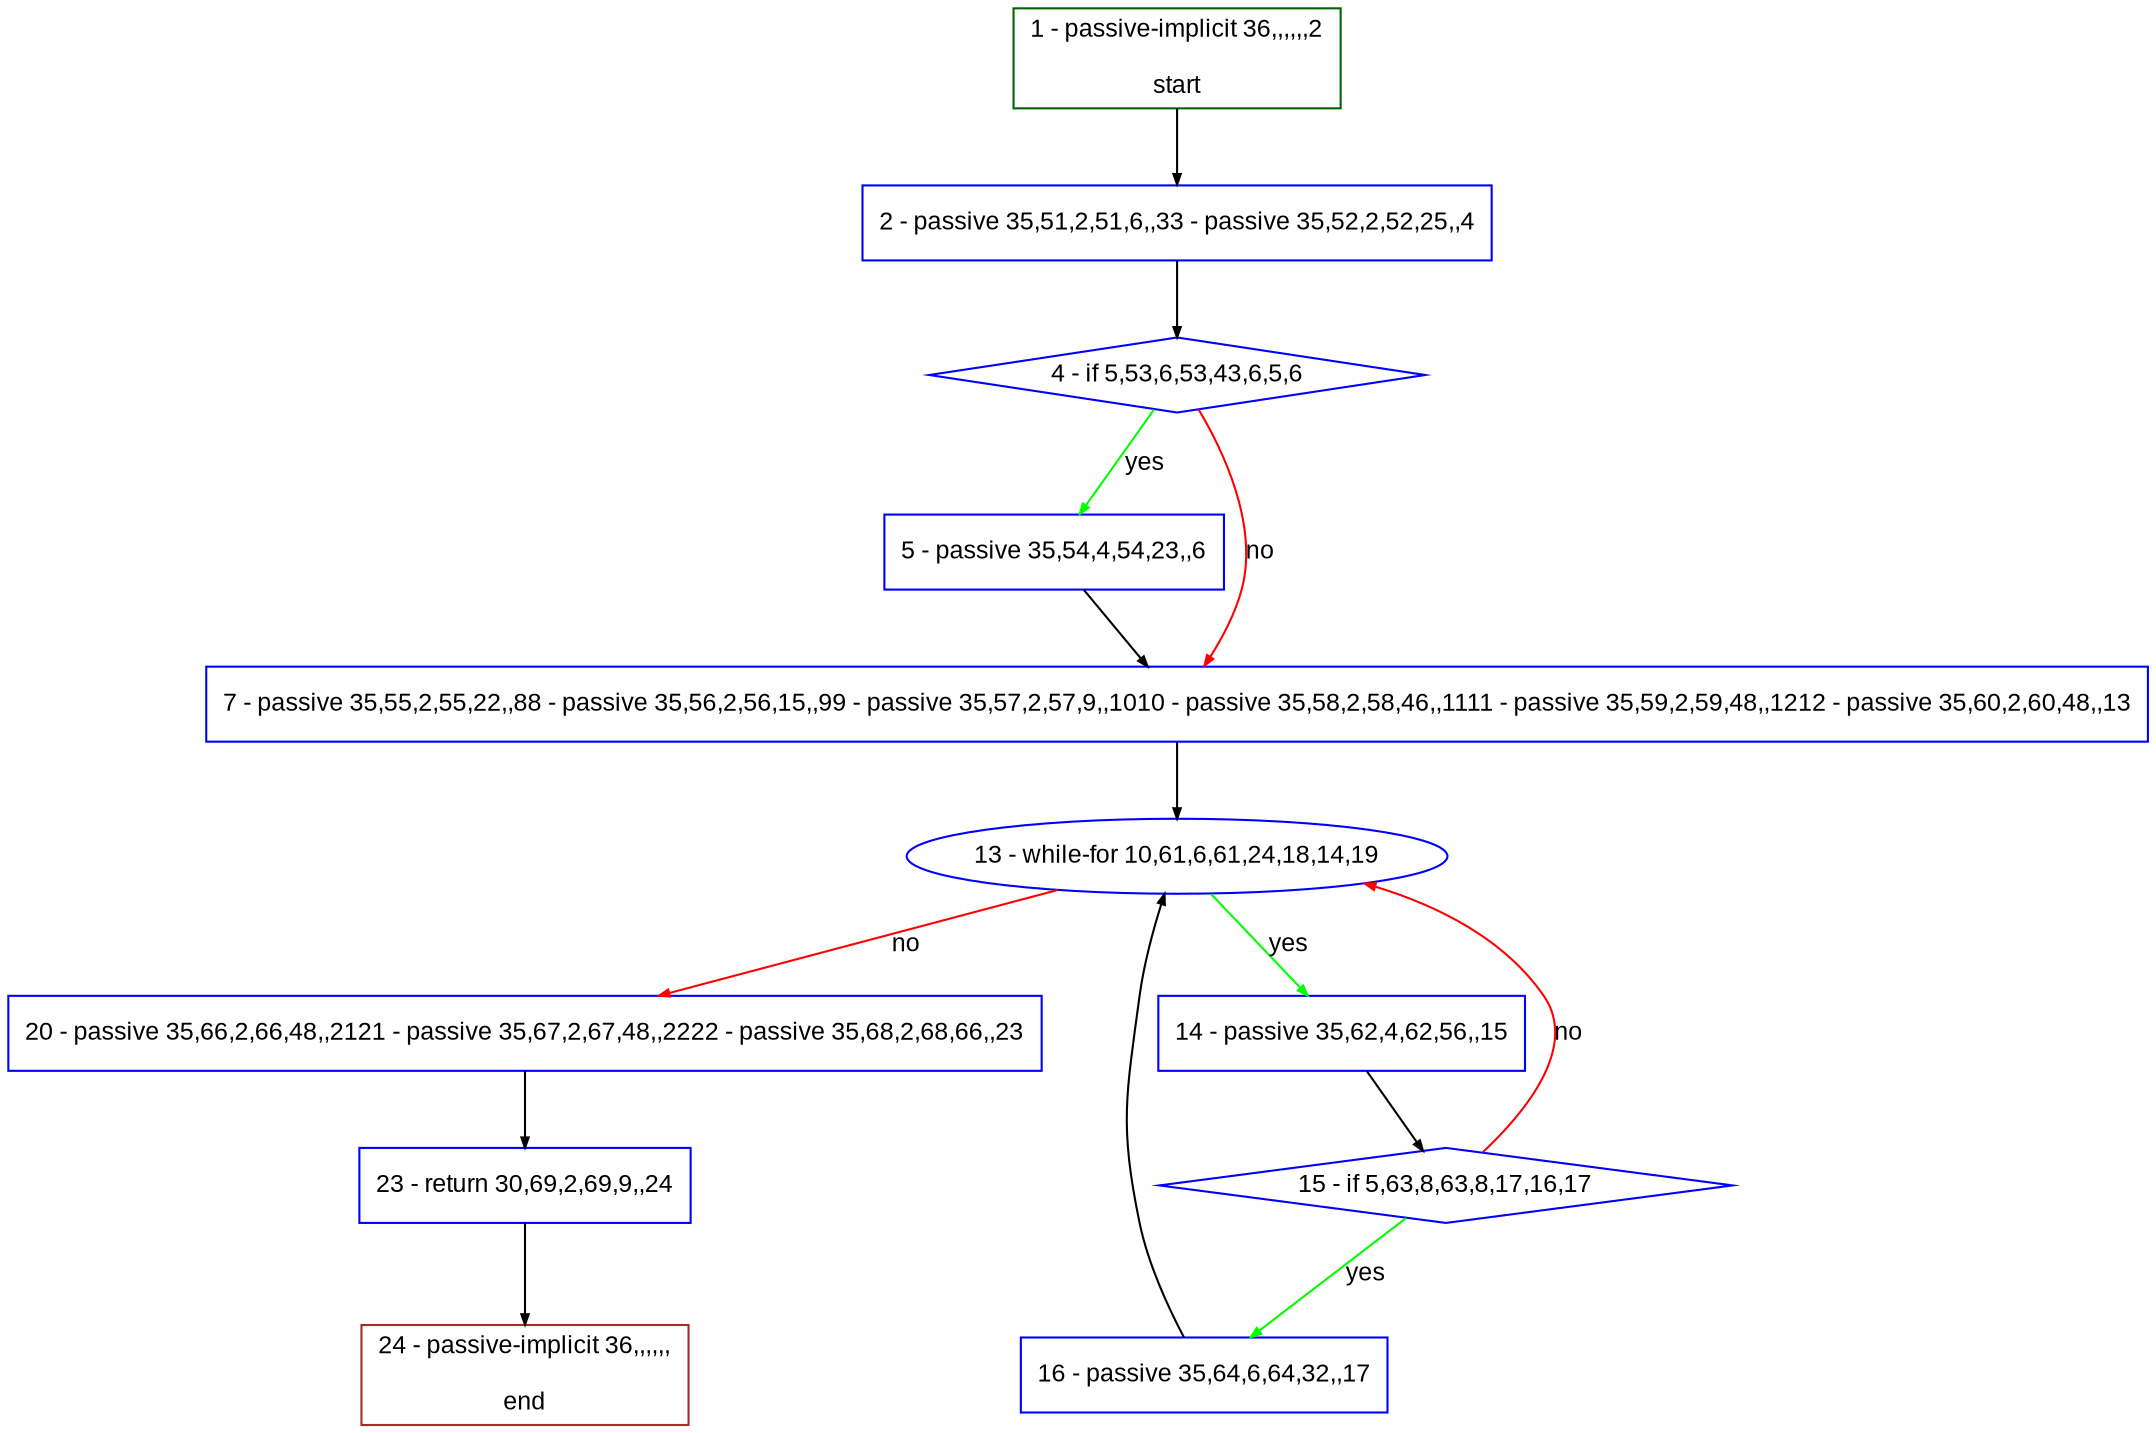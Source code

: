digraph "" {
  graph [pack="true", label="", fontsize="12", packmode="clust", fontname="Arial", fillcolor="#FFFFCC", bgcolor="white", style="rounded,filled", compound="true"];
  node [node_initialized="no", label="", color="grey", fontsize="12", fillcolor="white", fontname="Arial", style="filled", shape="rectangle", compound="true", fixedsize="false"];
  edge [fontcolor="black", arrowhead="normal", arrowtail="none", arrowsize="0.5", ltail="", label="", color="black", fontsize="12", lhead="", fontname="Arial", dir="forward", compound="true"];
  __N1 [label="2 - passive 35,51,2,51,6,,33 - passive 35,52,2,52,25,,4", color="#0000ff", fillcolor="#ffffff", style="filled", shape="box"];
  __N2 [label="1 - passive-implicit 36,,,,,,2\n\nstart", color="#006400", fillcolor="#ffffff", style="filled", shape="box"];
  __N3 [label="4 - if 5,53,6,53,43,6,5,6", color="#0000ff", fillcolor="#ffffff", style="filled", shape="diamond"];
  __N4 [label="5 - passive 35,54,4,54,23,,6", color="#0000ff", fillcolor="#ffffff", style="filled", shape="box"];
  __N5 [label="7 - passive 35,55,2,55,22,,88 - passive 35,56,2,56,15,,99 - passive 35,57,2,57,9,,1010 - passive 35,58,2,58,46,,1111 - passive 35,59,2,59,48,,1212 - passive 35,60,2,60,48,,13", color="#0000ff", fillcolor="#ffffff", style="filled", shape="box"];
  __N6 [label="13 - while-for 10,61,6,61,24,18,14,19", color="#0000ff", fillcolor="#ffffff", style="filled", shape="oval"];
  __N7 [label="14 - passive 35,62,4,62,56,,15", color="#0000ff", fillcolor="#ffffff", style="filled", shape="box"];
  __N8 [label="20 - passive 35,66,2,66,48,,2121 - passive 35,67,2,67,48,,2222 - passive 35,68,2,68,66,,23", color="#0000ff", fillcolor="#ffffff", style="filled", shape="box"];
  __N9 [label="15 - if 5,63,8,63,8,17,16,17", color="#0000ff", fillcolor="#ffffff", style="filled", shape="diamond"];
  __N10 [label="16 - passive 35,64,6,64,32,,17", color="#0000ff", fillcolor="#ffffff", style="filled", shape="box"];
  __N11 [label="23 - return 30,69,2,69,9,,24", color="#0000ff", fillcolor="#ffffff", style="filled", shape="box"];
  __N12 [label="24 - passive-implicit 36,,,,,,\n\nend", color="#a52a2a", fillcolor="#ffffff", style="filled", shape="box"];
  __N2 -> __N1 [arrowhead="normal", arrowtail="none", color="#000000", label="", dir="forward"];
  __N1 -> __N3 [arrowhead="normal", arrowtail="none", color="#000000", label="", dir="forward"];
  __N3 -> __N4 [arrowhead="normal", arrowtail="none", color="#00ff00", label="yes", dir="forward"];
  __N3 -> __N5 [arrowhead="normal", arrowtail="none", color="#ff0000", label="no", dir="forward"];
  __N4 -> __N5 [arrowhead="normal", arrowtail="none", color="#000000", label="", dir="forward"];
  __N5 -> __N6 [arrowhead="normal", arrowtail="none", color="#000000", label="", dir="forward"];
  __N6 -> __N7 [arrowhead="normal", arrowtail="none", color="#00ff00", label="yes", dir="forward"];
  __N6 -> __N8 [arrowhead="normal", arrowtail="none", color="#ff0000", label="no", dir="forward"];
  __N7 -> __N9 [arrowhead="normal", arrowtail="none", color="#000000", label="", dir="forward"];
  __N9 -> __N6 [arrowhead="normal", arrowtail="none", color="#ff0000", label="no", dir="forward"];
  __N9 -> __N10 [arrowhead="normal", arrowtail="none", color="#00ff00", label="yes", dir="forward"];
  __N10 -> __N6 [arrowhead="normal", arrowtail="none", color="#000000", label="", dir="forward"];
  __N8 -> __N11 [arrowhead="normal", arrowtail="none", color="#000000", label="", dir="forward"];
  __N11 -> __N12 [arrowhead="normal", arrowtail="none", color="#000000", label="", dir="forward"];
}
